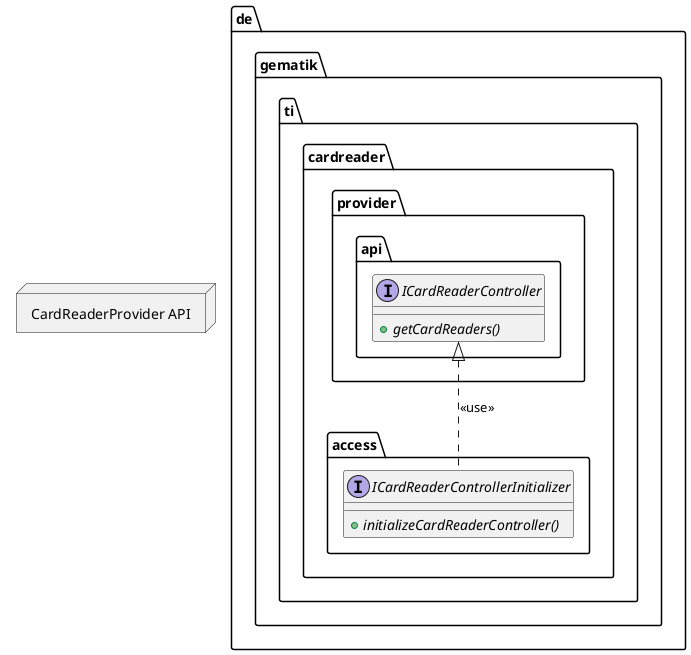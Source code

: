 @startuml

  package de.gematik.ti.cardreader.access {
    interface ICardReaderControllerInitializer {
        {abstract} + initializeCardReaderController()
    }
  }

    node "CardReaderProvider API" {
        package de.gematik.ti.cardreader.provider.api {
          interface ICardReaderController {
              {abstract} + getCardReaders()
          }
        }
    }
  ICardReaderController  <|.. ICardReaderControllerInitializer : <<use>>
@enduml
